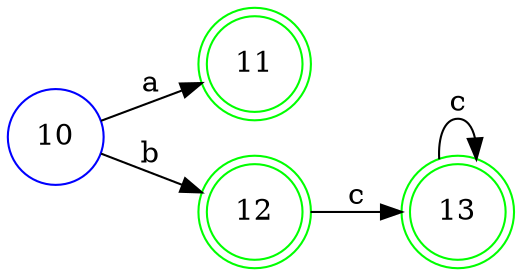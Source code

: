 digraph finite_state_machine {
rankdir=LR;
size="8,5"
node [shape = circle];
10 [label="10" color="black" shape="circle"]
10 -> 11 [label="a"]
10 -> 12 [label="b"]
10 [color="blue"]
11 [label="11" color="green" shape="doublecircle"]
12 [label="12" color="green" shape="doublecircle"]
12 -> 13 [label="c"]
13 [label="13" color="green" shape="doublecircle"]
13 -> 13 [label="c"]
}